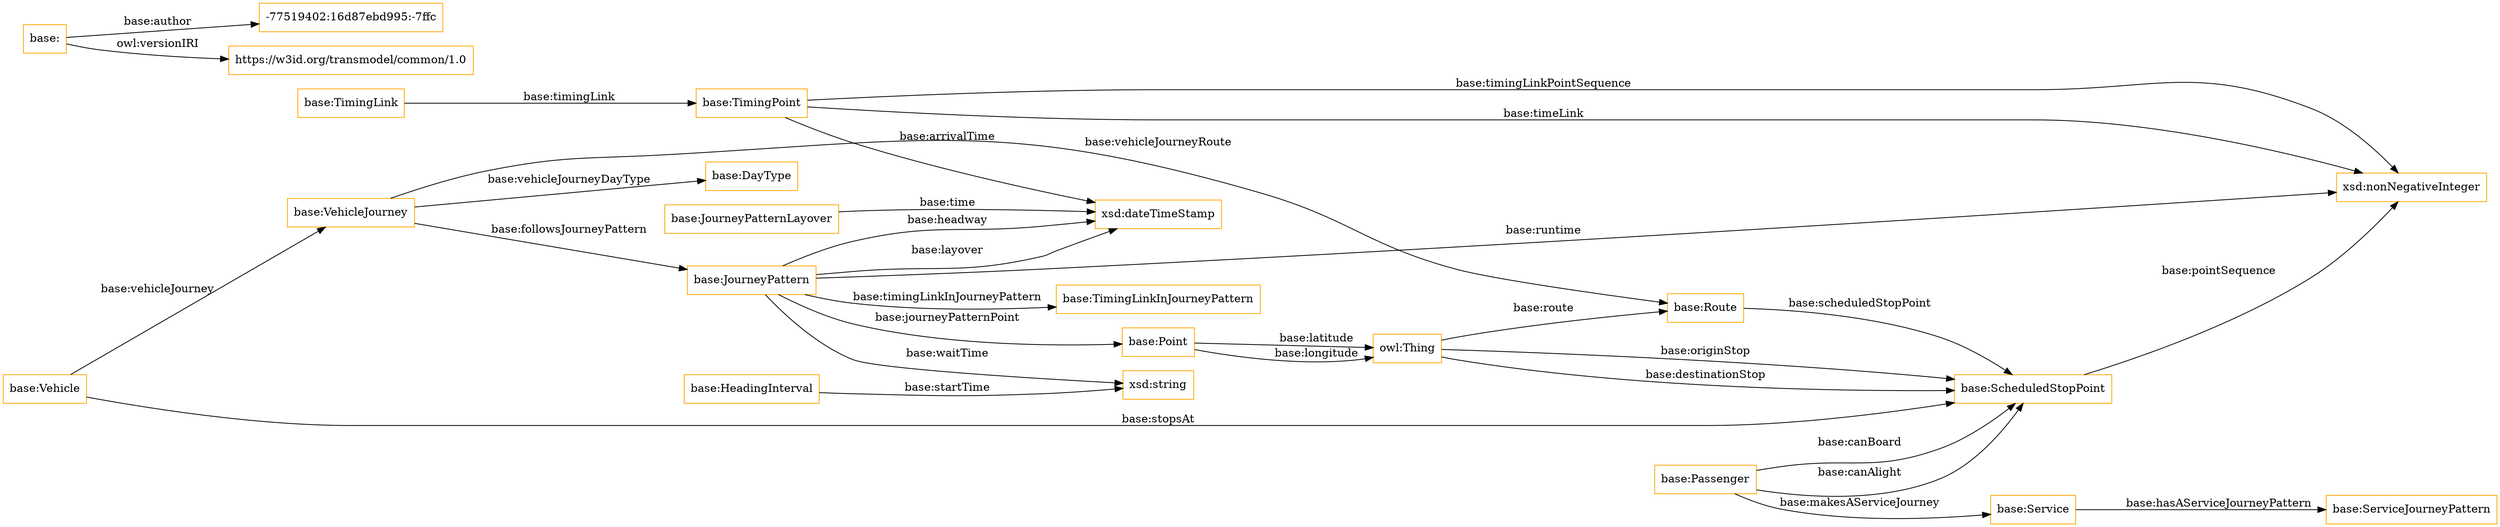 digraph ar2dtool_diagram { 
rankdir=LR;
size="1501"
node [shape = rectangle, color="orange"]; "base:Service" "base:ServiceJourneyPattern" "base:JourneyPatternLayover" "base:TimingLink" "base:Vehicle" "base:Passenger" "base:Point" "base:VehicleJourney" "base:DayType" "base:HeadingInterval" "base:TimingPoint" "base:JourneyPattern" "base:Route" "base:TimingLinkInJourneyPattern" "base:ScheduledStopPoint" ; /*classes style*/
	"base:" -> "-77519402:16d87ebd995:-7ffc" [ label = "base:author" ];
	"base:" -> "https://w3id.org/transmodel/common/1.0" [ label = "owl:versionIRI" ];
	"base:TimingPoint" -> "xsd:dateTimeStamp" [ label = "base:arrivalTime" ];
	"base:JourneyPatternLayover" -> "xsd:dateTimeStamp" [ label = "base:time" ];
	"base:VehicleJourney" -> "base:Route" [ label = "base:vehicleJourneyRoute" ];
	"base:Passenger" -> "base:Service" [ label = "base:makesAServiceJourney" ];
	"base:JourneyPattern" -> "base:Point" [ label = "base:journeyPatternPoint" ];
	"base:Vehicle" -> "base:ScheduledStopPoint" [ label = "base:stopsAt" ];
	"base:JourneyPattern" -> "xsd:string" [ label = "base:waitTime" ];
	"base:Passenger" -> "base:ScheduledStopPoint" [ label = "base:canAlight" ];
	"base:JourneyPattern" -> "xsd:dateTimeStamp" [ label = "base:headway" ];
	"base:TimingLink" -> "base:TimingPoint" [ label = "base:timingLink" ];
	"owl:Thing" -> "base:Route" [ label = "base:route" ];
	"base:JourneyPattern" -> "xsd:nonNegativeInteger" [ label = "base:runtime" ];
	"base:Route" -> "base:ScheduledStopPoint" [ label = "base:scheduledStopPoint" ];
	"base:JourneyPattern" -> "xsd:dateTimeStamp" [ label = "base:layover" ];
	"owl:Thing" -> "base:ScheduledStopPoint" [ label = "base:destinationStop" ];
	"base:Vehicle" -> "base:VehicleJourney" [ label = "base:vehicleJourney" ];
	"base:TimingPoint" -> "xsd:nonNegativeInteger" [ label = "base:timingLinkPointSequence" ];
	"base:Point" -> "owl:Thing" [ label = "base:longitude" ];
	"base:JourneyPattern" -> "base:TimingLinkInJourneyPattern" [ label = "base:timingLinkInJourneyPattern" ];
	"base:Point" -> "owl:Thing" [ label = "base:latitude" ];
	"base:Service" -> "base:ServiceJourneyPattern" [ label = "base:hasAServiceJourneyPattern" ];
	"base:HeadingInterval" -> "xsd:string" [ label = "base:startTime" ];
	"base:VehicleJourney" -> "base:DayType" [ label = "base:vehicleJourneyDayType" ];
	"base:VehicleJourney" -> "base:JourneyPattern" [ label = "base:followsJourneyPattern" ];
	"owl:Thing" -> "base:ScheduledStopPoint" [ label = "base:originStop" ];
	"base:Passenger" -> "base:ScheduledStopPoint" [ label = "base:canBoard" ];
	"base:ScheduledStopPoint" -> "xsd:nonNegativeInteger" [ label = "base:pointSequence" ];
	"base:TimingPoint" -> "xsd:nonNegativeInteger" [ label = "base:timeLink" ];

}
